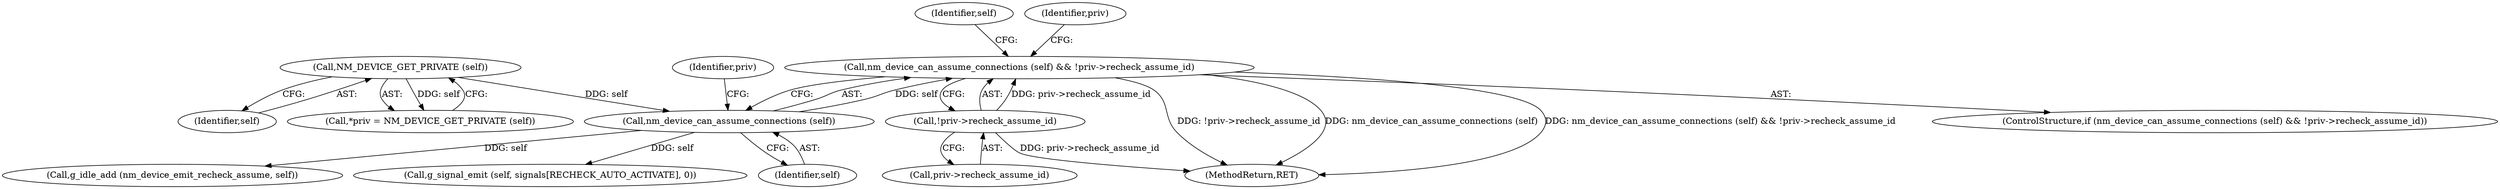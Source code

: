 digraph "0_NetworkManager_d5fc88e573fa58b93034b04d35a2454f5d28cad9@API" {
"1003333" [label="(Call,nm_device_can_assume_connections (self) && !priv->recheck_assume_id)"];
"1003334" [label="(Call,nm_device_can_assume_connections (self))"];
"1003330" [label="(Call,NM_DEVICE_GET_PRIVATE (self))"];
"1003336" [label="(Call,!priv->recheck_assume_id)"];
"1003338" [label="(Identifier,priv)"];
"1003349" [label="(Identifier,self)"];
"1003344" [label="(Call,g_idle_add (nm_device_emit_recheck_assume, self))"];
"1003331" [label="(Identifier,self)"];
"1003342" [label="(Identifier,priv)"];
"1003337" [label="(Call,priv->recheck_assume_id)"];
"1003348" [label="(Call,g_signal_emit (self, signals[RECHECK_AUTO_ACTIVATE], 0))"];
"1007368" [label="(MethodReturn,RET)"];
"1003335" [label="(Identifier,self)"];
"1003330" [label="(Call,NM_DEVICE_GET_PRIVATE (self))"];
"1003332" [label="(ControlStructure,if (nm_device_can_assume_connections (self) && !priv->recheck_assume_id))"];
"1003336" [label="(Call,!priv->recheck_assume_id)"];
"1003328" [label="(Call,*priv = NM_DEVICE_GET_PRIVATE (self))"];
"1003333" [label="(Call,nm_device_can_assume_connections (self) && !priv->recheck_assume_id)"];
"1003334" [label="(Call,nm_device_can_assume_connections (self))"];
"1003333" -> "1003332"  [label="AST: "];
"1003333" -> "1003334"  [label="CFG: "];
"1003333" -> "1003336"  [label="CFG: "];
"1003334" -> "1003333"  [label="AST: "];
"1003336" -> "1003333"  [label="AST: "];
"1003342" -> "1003333"  [label="CFG: "];
"1003349" -> "1003333"  [label="CFG: "];
"1003333" -> "1007368"  [label="DDG: !priv->recheck_assume_id"];
"1003333" -> "1007368"  [label="DDG: nm_device_can_assume_connections (self)"];
"1003333" -> "1007368"  [label="DDG: nm_device_can_assume_connections (self) && !priv->recheck_assume_id"];
"1003334" -> "1003333"  [label="DDG: self"];
"1003336" -> "1003333"  [label="DDG: priv->recheck_assume_id"];
"1003334" -> "1003335"  [label="CFG: "];
"1003335" -> "1003334"  [label="AST: "];
"1003338" -> "1003334"  [label="CFG: "];
"1003330" -> "1003334"  [label="DDG: self"];
"1003334" -> "1003344"  [label="DDG: self"];
"1003334" -> "1003348"  [label="DDG: self"];
"1003330" -> "1003328"  [label="AST: "];
"1003330" -> "1003331"  [label="CFG: "];
"1003331" -> "1003330"  [label="AST: "];
"1003328" -> "1003330"  [label="CFG: "];
"1003330" -> "1003328"  [label="DDG: self"];
"1003336" -> "1003337"  [label="CFG: "];
"1003337" -> "1003336"  [label="AST: "];
"1003336" -> "1007368"  [label="DDG: priv->recheck_assume_id"];
}
